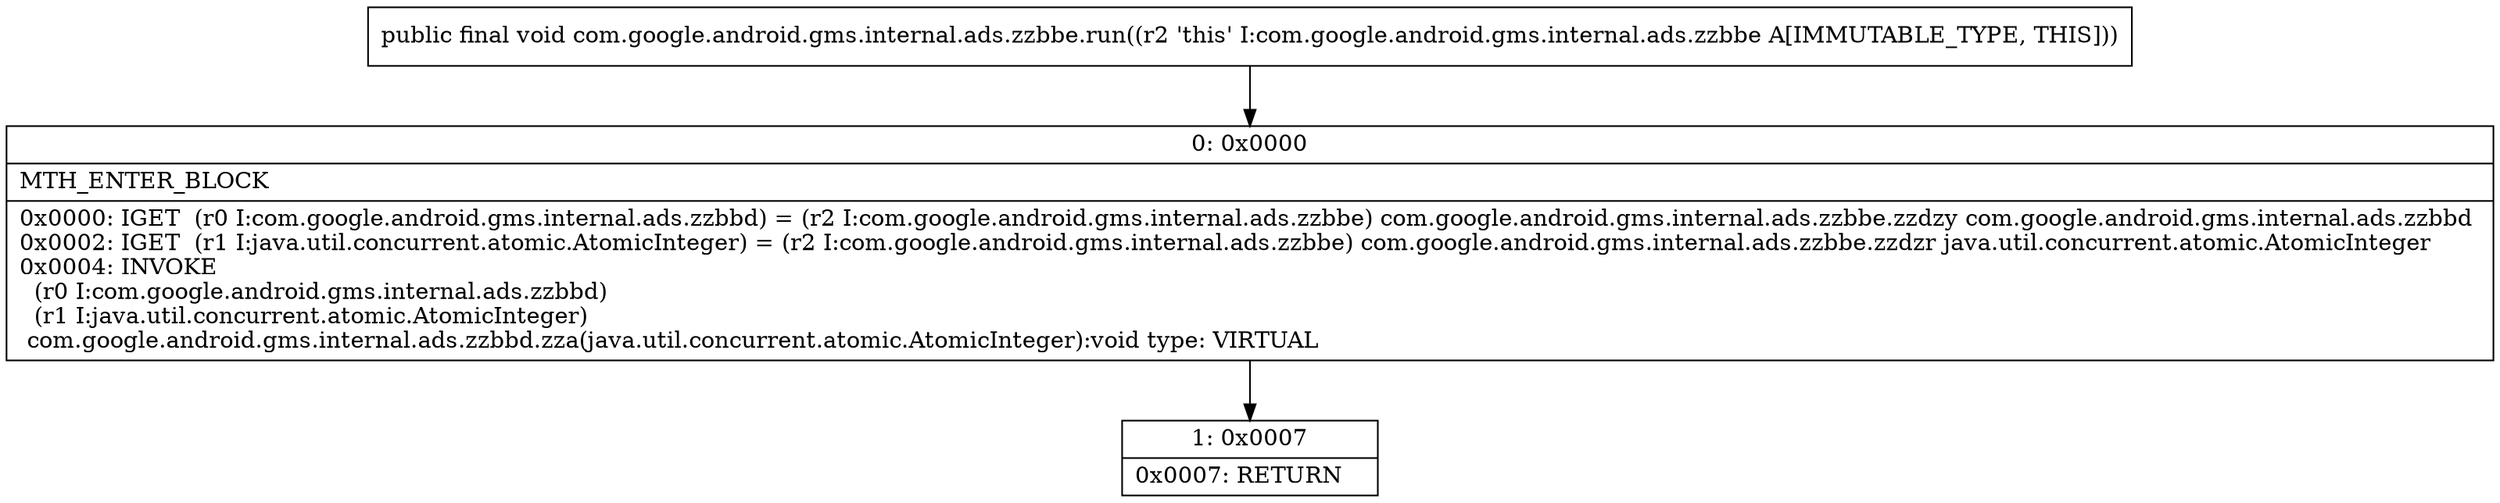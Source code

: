 digraph "CFG forcom.google.android.gms.internal.ads.zzbbe.run()V" {
Node_0 [shape=record,label="{0\:\ 0x0000|MTH_ENTER_BLOCK\l|0x0000: IGET  (r0 I:com.google.android.gms.internal.ads.zzbbd) = (r2 I:com.google.android.gms.internal.ads.zzbbe) com.google.android.gms.internal.ads.zzbbe.zzdzy com.google.android.gms.internal.ads.zzbbd \l0x0002: IGET  (r1 I:java.util.concurrent.atomic.AtomicInteger) = (r2 I:com.google.android.gms.internal.ads.zzbbe) com.google.android.gms.internal.ads.zzbbe.zzdzr java.util.concurrent.atomic.AtomicInteger \l0x0004: INVOKE  \l  (r0 I:com.google.android.gms.internal.ads.zzbbd)\l  (r1 I:java.util.concurrent.atomic.AtomicInteger)\l com.google.android.gms.internal.ads.zzbbd.zza(java.util.concurrent.atomic.AtomicInteger):void type: VIRTUAL \l}"];
Node_1 [shape=record,label="{1\:\ 0x0007|0x0007: RETURN   \l}"];
MethodNode[shape=record,label="{public final void com.google.android.gms.internal.ads.zzbbe.run((r2 'this' I:com.google.android.gms.internal.ads.zzbbe A[IMMUTABLE_TYPE, THIS])) }"];
MethodNode -> Node_0;
Node_0 -> Node_1;
}

